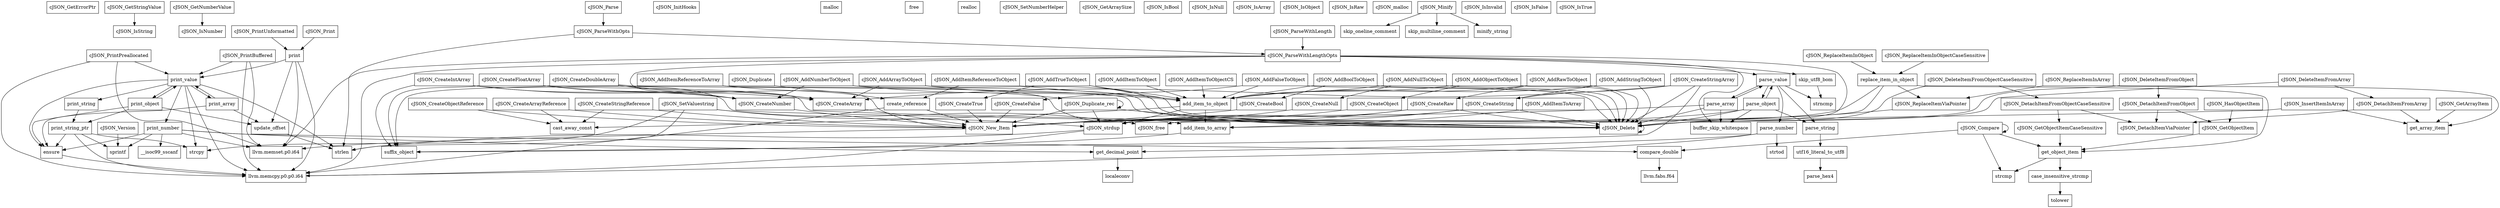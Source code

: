 digraph "Call graph: /workspace/output/build/cjson/work/build/libcjson.a.bc" {

	Node0x560afb4a8df0 [shape=record,label="{cJSON_GetErrorPtr}"];
	Node0x560afb4a8ea0 [shape=record,label="{cJSON_GetStringValue}"];
	Node0x560afb4a8ea0 -> Node0x560afb4a8f20;
	Node0x560afb4a8f20 [shape=record,label="{cJSON_IsString}"];
	Node0x560afb66ada0 [shape=record,label="{cJSON_GetNumberValue}"];
	Node0x560afb66ada0 -> Node0x560afb66ae20;
	Node0x560afb66ae20 [shape=record,label="{cJSON_IsNumber}"];
	Node0x560afb66aed0 [shape=record,label="{cJSON_Version}"];
	Node0x560afb66aed0 -> Node0x560afb66af50;
	Node0x560afb4aa780 [shape=record,label="{cJSON_AddItemToObject}"];
	Node0x560afb4aa780 -> Node0x560afb4ab510;
	Node0x560afb4ab510 [shape=record,label="{add_item_to_object}"];
	Node0x560afb4ab510 -> Node0x560afb4ab590;
	Node0x560afb4ab510 -> Node0x560afb4a8470;
	Node0x560afb4ab510 -> Node0x560afb4aa620;
	Node0x560afb4ab590 [shape=record,label="{cast_away_const}"];
	Node0x560afb4ab6f0 [shape=record,label="{cJSON_AddItemToObjectCS}"];
	Node0x560afb4ab6f0 -> Node0x560afb4ab510;
	Node0x560afb4ab770 [shape=record,label="{cJSON_AddItemReferenceToArray}"];
	Node0x560afb4ab770 -> Node0x560afb4ab7f0;
	Node0x560afb4ab770 -> Node0x560afb4aa620;
	Node0x560afb4ab7f0 [shape=record,label="{create_reference}"];
	Node0x560afb4ab7f0 -> Node0x560afb4aa830;
	Node0x560afb4ab7f0 -> Node0x560afb4a85d0;
	Node0x560afb4ab900 [shape=record,label="{cJSON_AddItemReferenceToObject}"];
	Node0x560afb4ab900 -> Node0x560afb4ab7f0;
	Node0x560afb4ab900 -> Node0x560afb4ab510;
	Node0x560afb4ab9e0 [shape=record,label="{cJSON_AddNullToObject}"];
	Node0x560afb4ab9e0 -> Node0x560afb4aba60;
	Node0x560afb4ab9e0 -> Node0x560afb4ab510;
	Node0x560afb4ab9e0 -> Node0x560afb4b43c0;
	Node0x560afb4aba60 [shape=record,label="{cJSON_CreateNull}"];
	Node0x560afb4aba60 -> Node0x560afb4aa830;
	Node0x560afb4abbf0 [shape=record,label="{cJSON_AddTrueToObject}"];
	Node0x560afb4abbf0 -> Node0x560afb511d30;
	Node0x560afb4abbf0 -> Node0x560afb4ab510;
	Node0x560afb4abbf0 -> Node0x560afb4b43c0;
	Node0x560afb511d30 [shape=record,label="{cJSON_CreateTrue}"];
	Node0x560afb511d30 -> Node0x560afb4aa830;
	Node0x560afb511e90 [shape=record,label="{cJSON_AddFalseToObject}"];
	Node0x560afb511e90 -> Node0x560afb511f10;
	Node0x560afb511e90 -> Node0x560afb4ab510;
	Node0x560afb511e90 -> Node0x560afb4b43c0;
	Node0x560afb511f10 [shape=record,label="{cJSON_CreateFalse}"];
	Node0x560afb511f10 -> Node0x560afb4aa830;
	Node0x560afb512070 [shape=record,label="{cJSON_AddBoolToObject}"];
	Node0x560afb512070 -> Node0x560afb5120f0;
	Node0x560afb512070 -> Node0x560afb4ab510;
	Node0x560afb512070 -> Node0x560afb4b43c0;
	Node0x560afb5120f0 [shape=record,label="{cJSON_CreateBool}"];
	Node0x560afb5120f0 -> Node0x560afb4aa830;
	Node0x560afb512250 [shape=record,label="{cJSON_AddNumberToObject}"];
	Node0x560afb512250 -> Node0x560afb5122d0;
	Node0x560afb512250 -> Node0x560afb4ab510;
	Node0x560afb512250 -> Node0x560afb4b43c0;
	Node0x560afb5122d0 [shape=record,label="{cJSON_CreateNumber}"];
	Node0x560afb5122d0 -> Node0x560afb4aa830;
	Node0x560afb4c4a70 [shape=record,label="{cJSON_CreateObjectReference}"];
	Node0x560afb4c4a70 -> Node0x560afb4aa830;
	Node0x560afb4c4a70 -> Node0x560afb4ab590;
	Node0x560afb4c4b50 [shape=record,label="{cJSON_CreateArrayReference}"];
	Node0x560afb4c4b50 -> Node0x560afb4aa830;
	Node0x560afb4c4b50 -> Node0x560afb4ab590;
	Node0x560afb4c4c30 [shape=record,label="{cJSON_CreateIntArray}"];
	Node0x560afb4c4c30 -> Node0x560afb4c3390;
	Node0x560afb4c4c30 -> Node0x560afb5122d0;
	Node0x560afb4c4c30 -> Node0x560afb4b43c0;
	Node0x560afb4c4c30 -> Node0x560afb4aa6d0;
	Node0x560afb4c4dc0 [shape=record,label="{cJSON_CreateFloatArray}"];
	Node0x560afb4c4dc0 -> Node0x560afb4c3390;
	Node0x560afb4c4dc0 -> Node0x560afb5122d0;
	Node0x560afb4c4dc0 -> Node0x560afb4b43c0;
	Node0x560afb4c4dc0 -> Node0x560afb4aa6d0;
	Node0x560afb4c4ef0 [shape=record,label="{cJSON_CreateDoubleArray}"];
	Node0x560afb4c4ef0 -> Node0x560afb4c3390;
	Node0x560afb4c4ef0 -> Node0x560afb5122d0;
	Node0x560afb4c4ef0 -> Node0x560afb4b43c0;
	Node0x560afb4c4ef0 -> Node0x560afb4aa6d0;
	Node0x560afb4c5020 [shape=record,label="{cJSON_CreateStringArray}"];
	Node0x560afb4c5020 -> Node0x560afb4c3390;
	Node0x560afb4c5020 -> Node0x560afb5124b0;
	Node0x560afb4c5020 -> Node0x560afb4b43c0;
	Node0x560afb4c5020 -> Node0x560afb4aa6d0;
	Node0x560afb66af50 [shape=record,label="{sprintf}"];
	Node0x560afb66b030 [shape=record,label="{cJSON_InitHooks}"];
	Node0x560afb4b4340 [shape=record,label="{malloc}"];
	Node0x560afb4a9370 [shape=record,label="{free}"];
	Node0x560afb4a9420 [shape=record,label="{realloc}"];
	Node0x560afb4b43c0 [shape=record,label="{cJSON_Delete}"];
	Node0x560afb4b43c0 -> Node0x560afb4b43c0;
	Node0x560afb4b4470 [shape=record,label="{cJSON_SetNumberHelper}"];
	Node0x560afb4a96f0 [shape=record,label="{parse_value}"];
	Node0x560afb4a96f0 -> Node0x560afb4a9770;
	Node0x560afb4a96f0 -> Node0x560afb4a99a0;
	Node0x560afb4a96f0 -> Node0x560afb4a9920;
	Node0x560afb4a96f0 -> Node0x560afb4a9820;
	Node0x560afb4a96f0 -> Node0x560afb4a98a0;
	Node0x560afb4b44f0 [shape=record,label="{cJSON_SetValuestring}"];
	Node0x560afb4b44f0 -> Node0x560afb4b4570;
	Node0x560afb4b44f0 -> Node0x560afb4a84f0;
	Node0x560afb4b44f0 -> Node0x560afb4a8340;
	Node0x560afb4b44f0 -> Node0x560afb4a8470;
	Node0x560afb4b4570 [shape=record,label="{strlen}"];
	Node0x560afb4a8340 [shape=record,label="{strcpy}"];
	Node0x560afb4a8470 [shape=record,label="{cJSON_strdup}"];
	Node0x560afb4a8470 -> Node0x560afb4b4570;
	Node0x560afb4a8470 -> Node0x560afb4a85d0;
	Node0x560afb4a84f0 [shape=record,label="{cJSON_free}"];
	Node0x560afb4c8380 [shape=record,label="{compare_double}"];
	Node0x560afb4c8380 -> Node0x560afb5117b0;
	Node0x560afb5117b0 [shape=record,label="{llvm.fabs.f64}"];
	Node0x560afb5119b0 [shape=record,label="{cJSON_PrintUnformatted}"];
	Node0x560afb5119b0 -> Node0x560afb4d3fd0;
	Node0x560afb511a30 [shape=record,label="{cJSON_PrintBuffered}"];
	Node0x560afb511a30 -> Node0x560afb4a8780;
	Node0x560afb511a30 -> Node0x560afb4a85d0;
	Node0x560afb511a30 -> Node0x560afb4d40b0;
	Node0x560afb511c30 [shape=record,label="{cJSON_PrintPreallocated}"];
	Node0x560afb511c30 -> Node0x560afb4a8780;
	Node0x560afb511c30 -> Node0x560afb4a85d0;
	Node0x560afb511c30 -> Node0x560afb4d40b0;
	Node0x560afb511cb0 [shape=record,label="{cJSON_GetArraySize}"];
	Node0x560afb4c8890 [shape=record,label="{cJSON_GetArrayItem}"];
	Node0x560afb4c8890 -> Node0x560afb4c8910;
	Node0x560afb4c8910 [shape=record,label="{get_array_item}"];
	Node0x560afb4d4170 [shape=record,label="{cJSON_GetObjectItem}"];
	Node0x560afb4d4170 -> Node0x560afb4d41f0;
	Node0x560afb4a85d0 [shape=record,label="{llvm.memcpy.p0.p0.i64}"];
	Node0x560afb4a8650 [shape=record,label="{cJSON_ParseWithOpts}"];
	Node0x560afb4a8650 -> Node0x560afb4b4570;
	Node0x560afb4a8650 -> Node0x560afb4a8700;
	Node0x560afb4a8700 [shape=record,label="{cJSON_ParseWithLengthOpts}"];
	Node0x560afb4a8700 -> Node0x560afb4a8780;
	Node0x560afb4a8700 -> Node0x560afb4a85d0;
	Node0x560afb4a8700 -> Node0x560afb4aa830;
	Node0x560afb4a8700 -> Node0x560afb4aa960;
	Node0x560afb4a8700 -> Node0x560afb4aa9e0;
	Node0x560afb4a8700 -> Node0x560afb4a96f0;
	Node0x560afb4a8700 -> Node0x560afb4b43c0;
	Node0x560afb4a8780 [shape=record,label="{llvm.memset.p0.i64}"];
	Node0x560afb4aa830 [shape=record,label="{cJSON_New_Item}"];
	Node0x560afb4aa830 -> Node0x560afb4a8780;
	Node0x560afb4aa960 [shape=record,label="{skip_utf8_bom}"];
	Node0x560afb4aa960 -> Node0x560afb4a9770;
	Node0x560afb4aa9e0 [shape=record,label="{buffer_skip_whitespace}"];
	Node0x560afb4a9770 [shape=record,label="{strncmp}"];
	Node0x560afb4a9820 [shape=record,label="{parse_string}"];
	Node0x560afb4a9820 -> Node0x560afb4d33e0;
	Node0x560afb4a98a0 [shape=record,label="{parse_number}"];
	Node0x560afb4a98a0 -> Node0x560afb4d3460;
	Node0x560afb4a98a0 -> Node0x560afb4a85d0;
	Node0x560afb4a98a0 -> Node0x560afb4d3590;
	Node0x560afb4a9920 [shape=record,label="{parse_array}"];
	Node0x560afb4a9920 -> Node0x560afb4aa9e0;
	Node0x560afb4a9920 -> Node0x560afb4aa830;
	Node0x560afb4a9920 -> Node0x560afb4b43c0;
	Node0x560afb4a9920 -> Node0x560afb4a96f0;
	Node0x560afb4a99a0 [shape=record,label="{parse_object}"];
	Node0x560afb4a99a0 -> Node0x560afb4aa9e0;
	Node0x560afb4a99a0 -> Node0x560afb4aa830;
	Node0x560afb4a99a0 -> Node0x560afb4b43c0;
	Node0x560afb4a99a0 -> Node0x560afb4a9820;
	Node0x560afb4a99a0 -> Node0x560afb4a96f0;
	Node0x560afb4d3460 [shape=record,label="{get_decimal_point}"];
	Node0x560afb4d3460 -> Node0x560afb4d3c90;
	Node0x560afb4c5800 [shape=record,label="{cJSON_IsBool}"];
	Node0x560afb4c5880 [shape=record,label="{cJSON_IsNull}"];
	Node0x560afb4c5900 [shape=record,label="{cJSON_IsArray}"];
	Node0x560afb4fc750 [shape=record,label="{cJSON_IsObject}"];
	Node0x560afb4fc7d0 [shape=record,label="{cJSON_IsRaw}"];
	Node0x560afb4fc850 [shape=record,label="{cJSON_Compare}"];
	Node0x560afb4fc850 -> Node0x560afb4c8380;
	Node0x560afb4fc850 -> Node0x560afb4d42a0;
	Node0x560afb4fc850 -> Node0x560afb4fc850;
	Node0x560afb4fc850 -> Node0x560afb4d41f0;
	Node0x560afb4fcad0 [shape=record,label="{cJSON_malloc}"];
	Node0x560afb4c3310 [shape=record,label="{cJSON_AddArrayToObject}"];
	Node0x560afb4c3310 -> Node0x560afb4c3390;
	Node0x560afb4c3310 -> Node0x560afb4ab510;
	Node0x560afb4c3310 -> Node0x560afb4b43c0;
	Node0x560afb4c3390 [shape=record,label="{cJSON_CreateArray}"];
	Node0x560afb4c3390 -> Node0x560afb4aa830;
	Node0x560afb4c34f0 [shape=record,label="{cJSON_DetachItemViaPointer}"];
	Node0x560afb4c3570 [shape=record,label="{cJSON_DetachItemFromArray}"];
	Node0x560afb4c3570 -> Node0x560afb4c8910;
	Node0x560afb4c3570 -> Node0x560afb4c34f0;
	Node0x560afb4c3620 [shape=record,label="{cJSON_DeleteItemFromArray}"];
	Node0x560afb4c3620 -> Node0x560afb4c3570;
	Node0x560afb4c3620 -> Node0x560afb4b43c0;
	Node0x560afb4aab60 [shape=record,label="{cJSON_DetachItemFromObject}"];
	Node0x560afb4aab60 -> Node0x560afb4d4170;
	Node0x560afb4aab60 -> Node0x560afb4c34f0;
	Node0x560afb4aac40 [shape=record,label="{cJSON_DetachItemFromObjectCaseSensitive}"];
	Node0x560afb4aac40 -> Node0x560afb4aa440;
	Node0x560afb4aac40 -> Node0x560afb4c34f0;
	Node0x560afb4aad20 [shape=record,label="{cJSON_DeleteItemFromObject}"];
	Node0x560afb4aad20 -> Node0x560afb4aab60;
	Node0x560afb4aad20 -> Node0x560afb4b43c0;
	Node0x560afb4d3590 [shape=record,label="{strtod}"];
	Node0x560afb512430 [shape=record,label="{cJSON_AddStringToObject}"];
	Node0x560afb512430 -> Node0x560afb5124b0;
	Node0x560afb512430 -> Node0x560afb4ab510;
	Node0x560afb512430 -> Node0x560afb4b43c0;
	Node0x560afb5124b0 [shape=record,label="{cJSON_CreateString}"];
	Node0x560afb5124b0 -> Node0x560afb4aa830;
	Node0x560afb5124b0 -> Node0x560afb4a8470;
	Node0x560afb5124b0 -> Node0x560afb4b43c0;
	Node0x560afb4c2f00 [shape=record,label="{cJSON_AddRawToObject}"];
	Node0x560afb4c2f00 -> Node0x560afb4c2f80;
	Node0x560afb4c2f00 -> Node0x560afb4ab510;
	Node0x560afb4c2f00 -> Node0x560afb4b43c0;
	Node0x560afb4c2f80 [shape=record,label="{cJSON_CreateRaw}"];
	Node0x560afb4c2f80 -> Node0x560afb4aa830;
	Node0x560afb4c2f80 -> Node0x560afb4a8470;
	Node0x560afb4c2f80 -> Node0x560afb4b43c0;
	Node0x560afb4c3160 [shape=record,label="{cJSON_AddObjectToObject}"];
	Node0x560afb4c3160 -> Node0x560afb4c31e0;
	Node0x560afb4c3160 -> Node0x560afb4ab510;
	Node0x560afb4c3160 -> Node0x560afb4b43c0;
	Node0x560afb4c31e0 [shape=record,label="{cJSON_CreateObject}"];
	Node0x560afb4c31e0 -> Node0x560afb4aa830;
	Node0x560afb4d3c90 [shape=record,label="{localeconv}"];
	Node0x560afb4d33e0 [shape=record,label="{utf16_literal_to_utf8}"];
	Node0x560afb4d33e0 -> Node0x560afb4d3d70;
	Node0x560afb4d3d70 [shape=record,label="{parse_hex4}"];
	Node0x560afb4d3e20 [shape=record,label="{cJSON_Parse}"];
	Node0x560afb4d3e20 -> Node0x560afb4a8650;
	Node0x560afb4d3ea0 [shape=record,label="{cJSON_ParseWithLength}"];
	Node0x560afb4d3ea0 -> Node0x560afb4a8700;
	Node0x560afb4d3f50 [shape=record,label="{cJSON_Print}"];
	Node0x560afb4d3f50 -> Node0x560afb4d3fd0;
	Node0x560afb4d3fd0 [shape=record,label="{print}"];
	Node0x560afb4d3fd0 -> Node0x560afb4a8780;
	Node0x560afb4d3fd0 -> Node0x560afb4a85d0;
	Node0x560afb4d3fd0 -> Node0x560afb4d40b0;
	Node0x560afb4d3fd0 -> Node0x560afb4d4130;
	Node0x560afb4d40b0 [shape=record,label="{print_value}"];
	Node0x560afb4d40b0 -> Node0x560afb4c7c70;
	Node0x560afb4d40b0 -> Node0x560afb4a8340;
	Node0x560afb4d40b0 -> Node0x560afb4c8100;
	Node0x560afb4d40b0 -> Node0x560afb4c8080;
	Node0x560afb4d40b0 -> Node0x560afb4c8000;
	Node0x560afb4d40b0 -> Node0x560afb4a85d0;
	Node0x560afb4d40b0 -> Node0x560afb4c7cf0;
	Node0x560afb4d40b0 -> Node0x560afb4b4570;
	Node0x560afb4d4130 [shape=record,label="{update_offset}"];
	Node0x560afb4d4130 -> Node0x560afb4b4570;
	Node0x560afb4c7c70 [shape=record,label="{ensure}"];
	Node0x560afb4c7c70 -> Node0x560afb4a85d0;
	Node0x560afb4c7cf0 [shape=record,label="{print_number}"];
	Node0x560afb4c7cf0 -> Node0x560afb4a8780;
	Node0x560afb4c7cf0 -> Node0x560afb4d3460;
	Node0x560afb4c7cf0 -> Node0x560afb66af50;
	Node0x560afb4c7cf0 -> Node0x560afb4c7c70;
	Node0x560afb4c7cf0 -> Node0x560afb4c8380;
	Node0x560afb4c7cf0 -> Node0x560afb4c8300;
	Node0x560afb4c8000 [shape=record,label="{print_string}"];
	Node0x560afb4c8000 -> Node0x560afb4c8690;
	Node0x560afb4c8080 [shape=record,label="{print_array}"];
	Node0x560afb4c8080 -> Node0x560afb4c7c70;
	Node0x560afb4c8080 -> Node0x560afb4d40b0;
	Node0x560afb4c8080 -> Node0x560afb4d4130;
	Node0x560afb4aae00 [shape=record,label="{cJSON_DeleteItemFromObjectCaseSensitive}"];
	Node0x560afb4aae00 -> Node0x560afb4aac40;
	Node0x560afb4aae00 -> Node0x560afb4b43c0;
	Node0x560afb4aaee0 [shape=record,label="{cJSON_InsertItemInArray}"];
	Node0x560afb4aaee0 -> Node0x560afb4c8910;
	Node0x560afb4aaee0 -> Node0x560afb4aa620;
	Node0x560afb4aafc0 [shape=record,label="{cJSON_ReplaceItemViaPointer}"];
	Node0x560afb4aafc0 -> Node0x560afb4b43c0;
	Node0x560afb4ab040 [shape=record,label="{cJSON_ReplaceItemInArray}"];
	Node0x560afb4ab040 -> Node0x560afb4c8910;
	Node0x560afb4ab040 -> Node0x560afb4aafc0;
	Node0x560afb4ab150 [shape=record,label="{cJSON_ReplaceItemInObject}"];
	Node0x560afb4ab150 -> Node0x560afb4ab1d0;
	Node0x560afb4ab1d0 [shape=record,label="{replace_item_in_object}"];
	Node0x560afb4ab1d0 -> Node0x560afb4a84f0;
	Node0x560afb4ab1d0 -> Node0x560afb4a8470;
	Node0x560afb4ab1d0 -> Node0x560afb4d41f0;
	Node0x560afb4ab1d0 -> Node0x560afb4aafc0;
	Node0x560afb4ab390 [shape=record,label="{cJSON_ReplaceItemInObjectCaseSensitive}"];
	Node0x560afb4ab390 -> Node0x560afb4ab1d0;
	Node0x560afb4ab410 [shape=record,label="{cJSON_CreateStringReference}"];
	Node0x560afb4ab410 -> Node0x560afb4aa830;
	Node0x560afb4ab410 -> Node0x560afb4ab590;
	Node0x560afb4c8100 [shape=record,label="{print_object}"];
	Node0x560afb4c8100 -> Node0x560afb4c7c70;
	Node0x560afb4c8100 -> Node0x560afb4d4130;
	Node0x560afb4c8100 -> Node0x560afb4c8690;
	Node0x560afb4c8100 -> Node0x560afb4d40b0;
	Node0x560afb4c8690 [shape=record,label="{print_string_ptr}"];
	Node0x560afb4c8690 -> Node0x560afb4c7c70;
	Node0x560afb4c8690 -> Node0x560afb4a8340;
	Node0x560afb4c8690 -> Node0x560afb66af50;
	Node0x560afb4c8690 -> Node0x560afb4a85d0;
	Node0x560afb4c8300 [shape=record,label="{__isoc99_sscanf}"];
	Node0x560afb4d41f0 [shape=record,label="{get_object_item}"];
	Node0x560afb4d41f0 -> Node0x560afb4d42a0;
	Node0x560afb4d41f0 -> Node0x560afb4d4350;
	Node0x560afb4d42a0 [shape=record,label="{strcmp}"];
	Node0x560afb4d4350 [shape=record,label="{case_insensitive_strcmp}"];
	Node0x560afb4d4350 -> Node0x560afb4aa2e0;
	Node0x560afb4aa2e0 [shape=record,label="{tolower}"];
	Node0x560afb4aa440 [shape=record,label="{cJSON_GetObjectItemCaseSensitive}"];
	Node0x560afb4aa440 -> Node0x560afb4d41f0;
	Node0x560afb4c5150 [shape=record,label="{cJSON_Duplicate}"];
	Node0x560afb4c5150 -> Node0x560afb4c51d0;
	Node0x560afb4c51d0 [shape=record,label="{cJSON_Duplicate_rec}"];
	Node0x560afb4c51d0 -> Node0x560afb4aa830;
	Node0x560afb4c51d0 -> Node0x560afb4a8470;
	Node0x560afb4c51d0 -> Node0x560afb4b43c0;
	Node0x560afb4c51d0 -> Node0x560afb4c51d0;
	Node0x560afb4c5480 [shape=record,label="{cJSON_Minify}"];
	Node0x560afb4c5480 -> Node0x560afb4c5500;
	Node0x560afb4c5480 -> Node0x560afb4c5580;
	Node0x560afb4c5480 -> Node0x560afb4c5600;
	Node0x560afb4c5500 [shape=record,label="{skip_oneline_comment}"];
	Node0x560afb4c5580 [shape=record,label="{skip_multiline_comment}"];
	Node0x560afb4c5600 [shape=record,label="{minify_string}"];
	Node0x560afb4c5680 [shape=record,label="{cJSON_IsInvalid}"];
	Node0x560afb4c5700 [shape=record,label="{cJSON_IsFalse}"];
	Node0x560afb4c5780 [shape=record,label="{cJSON_IsTrue}"];
	Node0x560afb4aa4f0 [shape=record,label="{cJSON_HasObjectItem}"];
	Node0x560afb4aa4f0 -> Node0x560afb4d4170;
	Node0x560afb4aa5a0 [shape=record,label="{cJSON_AddItemToArray}"];
	Node0x560afb4aa5a0 -> Node0x560afb4aa620;
	Node0x560afb4aa620 [shape=record,label="{add_item_to_array}"];
	Node0x560afb4aa620 -> Node0x560afb4aa6d0;
	Node0x560afb4aa6d0 [shape=record,label="{suffix_object}"];
}
